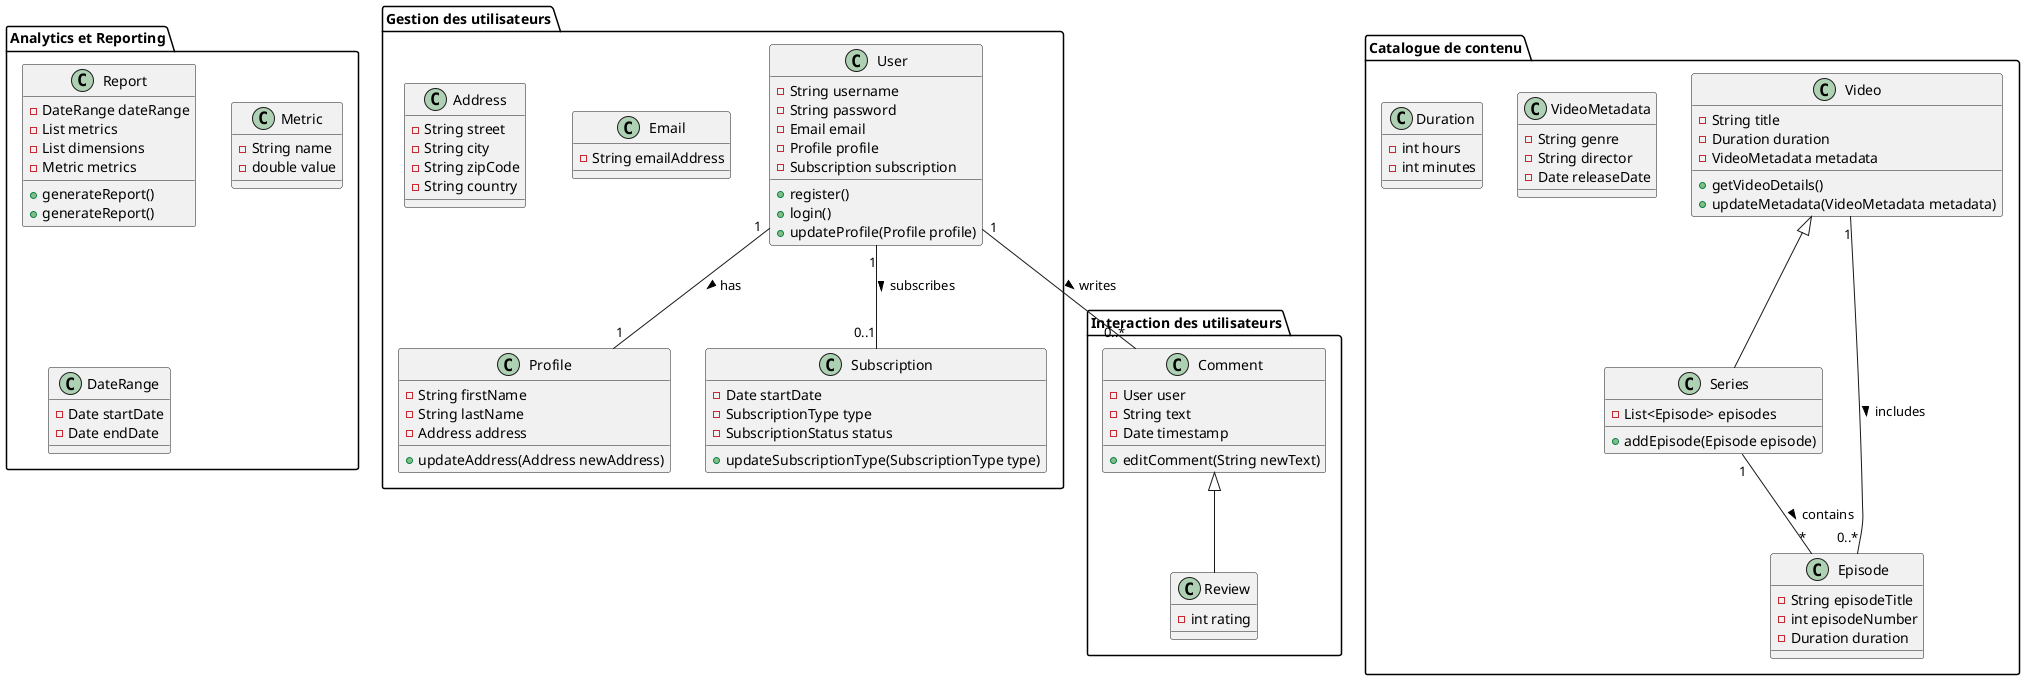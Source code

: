 @startuml Domain model
 
package "Gestion des utilisateurs" {
  class User {
    -String username
    -String password
    -Email email
    -Profile profile
    -Subscription subscription
    +register()
    +login()
    +updateProfile(Profile profile)
  }

  class Profile {
    -String firstName
    -String lastName
    -Address address
    +updateAddress(Address newAddress)
  }

  class Email {
    -String emailAddress
  }

  class Address {
    -String street
    -String city
    -String zipCode
    -String country
  }

  class Subscription {
    -Date startDate
    -SubscriptionType type
    -SubscriptionStatus status
    +updateSubscriptionType(SubscriptionType type)
  }
}

package "Catalogue de contenu" {
  class Video {
    -String title
    -Duration duration
    -VideoMetadata metadata
    +getVideoDetails()
    +updateMetadata(VideoMetadata metadata)
  }

  class Series extends Video {
    -List<Episode> episodes
    +addEpisode(Episode episode)
    }


  class Episode {
    -String episodeTitle
    -int episodeNumber
    -Duration duration
  }

  class VideoMetadata {
    -String genre
    -String director
    -Date releaseDate
  }

  class Duration {
    -int hours
    -int minutes
  }
}

package "Interaction des utilisateurs" {
  class Comment {
    -User user
    -String text
    -Date timestamp
    +editComment(String newText)
  }

  class Review extends Comment {
    -int rating
  }
}

package "Analytics et Reporting" {
  class Report {
    -DateRange dateRange
    -List metrics
    -List dimensions
    +generateReport()
        -Metric metrics
        +generateReport()
      }

      class Metric {
        -String name
        -double value
      }

      class DateRange {
        -Date startDate
        -Date endDate
      }
    }

    ' Associations
    User "1" -- "0..*" Comment : writes >
    User "1" -- "1" Profile : has >
    User "1" -- "0..1" Subscription : subscribes >
    Video "1" -- "0..*" Episode : includes >
    Series "1" -- "*" Episode : contains >

    @enduml

@enduml